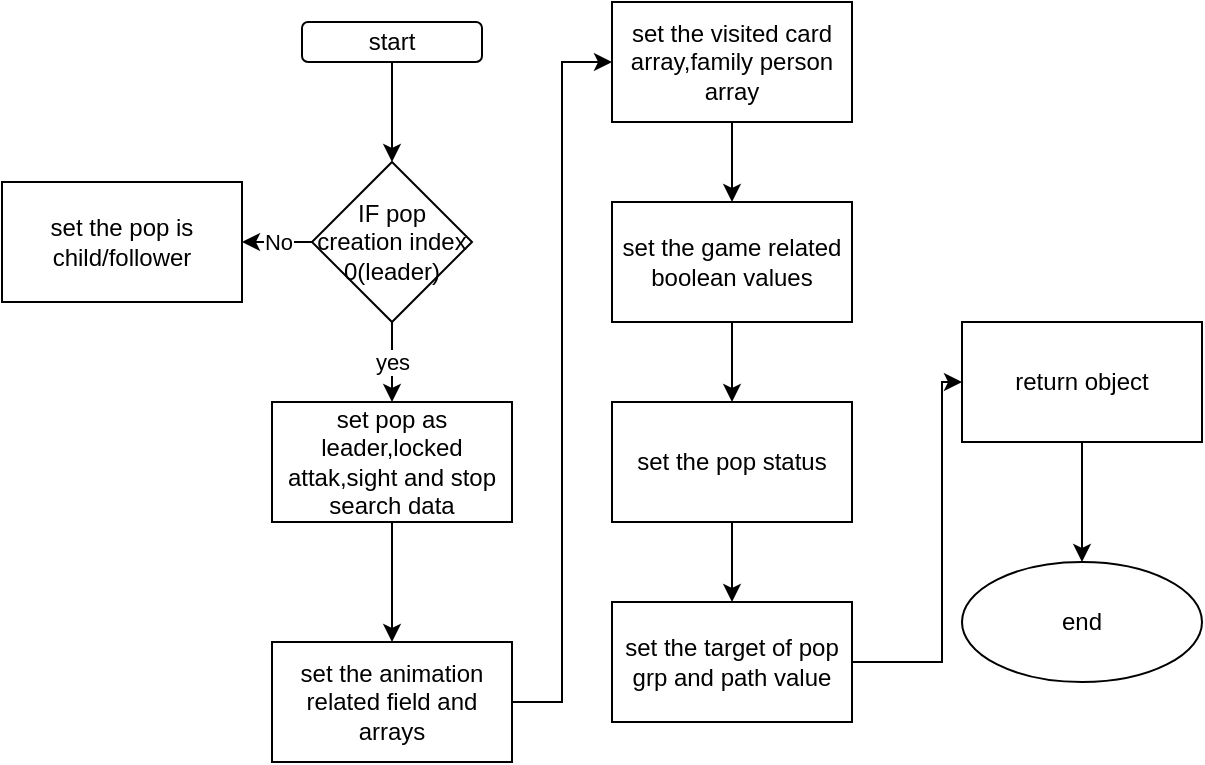 <mxfile version="17.4.6" type="github">
  <diagram id="wgK38wxo8l39rJCk8lE9" name="Page-1">
    <mxGraphModel dx="1038" dy="579" grid="1" gridSize="10" guides="1" tooltips="1" connect="1" arrows="1" fold="1" page="1" pageScale="1" pageWidth="850" pageHeight="1100" math="0" shadow="0">
      <root>
        <mxCell id="0" />
        <mxCell id="1" parent="0" />
        <mxCell id="uUGCTWdDXTjWg7dvxYVN-4" value="" style="edgeStyle=orthogonalEdgeStyle;rounded=0;orthogonalLoop=1;jettySize=auto;html=1;" edge="1" parent="1" source="uUGCTWdDXTjWg7dvxYVN-2" target="uUGCTWdDXTjWg7dvxYVN-3">
          <mxGeometry relative="1" as="geometry" />
        </mxCell>
        <mxCell id="uUGCTWdDXTjWg7dvxYVN-2" value="start" style="rounded=1;whiteSpace=wrap;html=1;" vertex="1" parent="1">
          <mxGeometry x="210" y="30" width="90" height="20" as="geometry" />
        </mxCell>
        <mxCell id="uUGCTWdDXTjWg7dvxYVN-6" value="yes" style="edgeStyle=orthogonalEdgeStyle;rounded=0;orthogonalLoop=1;jettySize=auto;html=1;" edge="1" parent="1" source="uUGCTWdDXTjWg7dvxYVN-3" target="uUGCTWdDXTjWg7dvxYVN-5">
          <mxGeometry relative="1" as="geometry" />
        </mxCell>
        <mxCell id="uUGCTWdDXTjWg7dvxYVN-8" value="No" style="edgeStyle=orthogonalEdgeStyle;rounded=0;orthogonalLoop=1;jettySize=auto;html=1;" edge="1" parent="1" source="uUGCTWdDXTjWg7dvxYVN-3" target="uUGCTWdDXTjWg7dvxYVN-7">
          <mxGeometry relative="1" as="geometry" />
        </mxCell>
        <mxCell id="uUGCTWdDXTjWg7dvxYVN-3" value="IF pop creation index 0(leader)" style="rhombus;whiteSpace=wrap;html=1;" vertex="1" parent="1">
          <mxGeometry x="215" y="100" width="80" height="80" as="geometry" />
        </mxCell>
        <mxCell id="uUGCTWdDXTjWg7dvxYVN-10" value="" style="edgeStyle=orthogonalEdgeStyle;rounded=0;orthogonalLoop=1;jettySize=auto;html=1;" edge="1" parent="1" source="uUGCTWdDXTjWg7dvxYVN-5" target="uUGCTWdDXTjWg7dvxYVN-9">
          <mxGeometry relative="1" as="geometry" />
        </mxCell>
        <mxCell id="uUGCTWdDXTjWg7dvxYVN-5" value="set pop as leader,locked attak,sight and stop search data" style="whiteSpace=wrap;html=1;" vertex="1" parent="1">
          <mxGeometry x="195" y="220" width="120" height="60" as="geometry" />
        </mxCell>
        <mxCell id="uUGCTWdDXTjWg7dvxYVN-7" value="set the pop is child/follower" style="whiteSpace=wrap;html=1;" vertex="1" parent="1">
          <mxGeometry x="60" y="110" width="120" height="60" as="geometry" />
        </mxCell>
        <mxCell id="uUGCTWdDXTjWg7dvxYVN-12" value="" style="edgeStyle=orthogonalEdgeStyle;rounded=0;orthogonalLoop=1;jettySize=auto;html=1;entryX=0;entryY=0.5;entryDx=0;entryDy=0;" edge="1" parent="1" source="uUGCTWdDXTjWg7dvxYVN-9" target="uUGCTWdDXTjWg7dvxYVN-11">
          <mxGeometry relative="1" as="geometry" />
        </mxCell>
        <mxCell id="uUGCTWdDXTjWg7dvxYVN-9" value="set the animation related field and arrays" style="whiteSpace=wrap;html=1;" vertex="1" parent="1">
          <mxGeometry x="195" y="340" width="120" height="60" as="geometry" />
        </mxCell>
        <mxCell id="uUGCTWdDXTjWg7dvxYVN-14" value="" style="edgeStyle=orthogonalEdgeStyle;rounded=0;orthogonalLoop=1;jettySize=auto;html=1;" edge="1" parent="1" source="uUGCTWdDXTjWg7dvxYVN-11" target="uUGCTWdDXTjWg7dvxYVN-13">
          <mxGeometry relative="1" as="geometry" />
        </mxCell>
        <mxCell id="uUGCTWdDXTjWg7dvxYVN-11" value="set the visited card array,family person array" style="whiteSpace=wrap;html=1;" vertex="1" parent="1">
          <mxGeometry x="365" y="20" width="120" height="60" as="geometry" />
        </mxCell>
        <mxCell id="uUGCTWdDXTjWg7dvxYVN-16" value="" style="edgeStyle=orthogonalEdgeStyle;rounded=0;orthogonalLoop=1;jettySize=auto;html=1;" edge="1" parent="1" source="uUGCTWdDXTjWg7dvxYVN-13" target="uUGCTWdDXTjWg7dvxYVN-15">
          <mxGeometry relative="1" as="geometry" />
        </mxCell>
        <mxCell id="uUGCTWdDXTjWg7dvxYVN-13" value="set the game related boolean values" style="whiteSpace=wrap;html=1;" vertex="1" parent="1">
          <mxGeometry x="365" y="120" width="120" height="60" as="geometry" />
        </mxCell>
        <mxCell id="uUGCTWdDXTjWg7dvxYVN-18" value="" style="edgeStyle=orthogonalEdgeStyle;rounded=0;orthogonalLoop=1;jettySize=auto;html=1;" edge="1" parent="1" source="uUGCTWdDXTjWg7dvxYVN-15" target="uUGCTWdDXTjWg7dvxYVN-17">
          <mxGeometry relative="1" as="geometry" />
        </mxCell>
        <mxCell id="uUGCTWdDXTjWg7dvxYVN-15" value="set the pop status" style="whiteSpace=wrap;html=1;" vertex="1" parent="1">
          <mxGeometry x="365" y="220" width="120" height="60" as="geometry" />
        </mxCell>
        <mxCell id="uUGCTWdDXTjWg7dvxYVN-20" value="" style="edgeStyle=orthogonalEdgeStyle;rounded=0;orthogonalLoop=1;jettySize=auto;html=1;" edge="1" parent="1" source="uUGCTWdDXTjWg7dvxYVN-17" target="uUGCTWdDXTjWg7dvxYVN-19">
          <mxGeometry relative="1" as="geometry">
            <Array as="points">
              <mxPoint x="530" y="350" />
              <mxPoint x="530" y="210" />
            </Array>
          </mxGeometry>
        </mxCell>
        <mxCell id="uUGCTWdDXTjWg7dvxYVN-17" value="set the target of pop grp and path value" style="whiteSpace=wrap;html=1;" vertex="1" parent="1">
          <mxGeometry x="365" y="320" width="120" height="60" as="geometry" />
        </mxCell>
        <mxCell id="uUGCTWdDXTjWg7dvxYVN-22" value="" style="edgeStyle=orthogonalEdgeStyle;rounded=0;orthogonalLoop=1;jettySize=auto;html=1;" edge="1" parent="1" source="uUGCTWdDXTjWg7dvxYVN-19" target="uUGCTWdDXTjWg7dvxYVN-21">
          <mxGeometry relative="1" as="geometry" />
        </mxCell>
        <mxCell id="uUGCTWdDXTjWg7dvxYVN-19" value="return object" style="whiteSpace=wrap;html=1;" vertex="1" parent="1">
          <mxGeometry x="540" y="180" width="120" height="60" as="geometry" />
        </mxCell>
        <mxCell id="uUGCTWdDXTjWg7dvxYVN-21" value="end" style="ellipse;whiteSpace=wrap;html=1;" vertex="1" parent="1">
          <mxGeometry x="540" y="300" width="120" height="60" as="geometry" />
        </mxCell>
      </root>
    </mxGraphModel>
  </diagram>
</mxfile>
